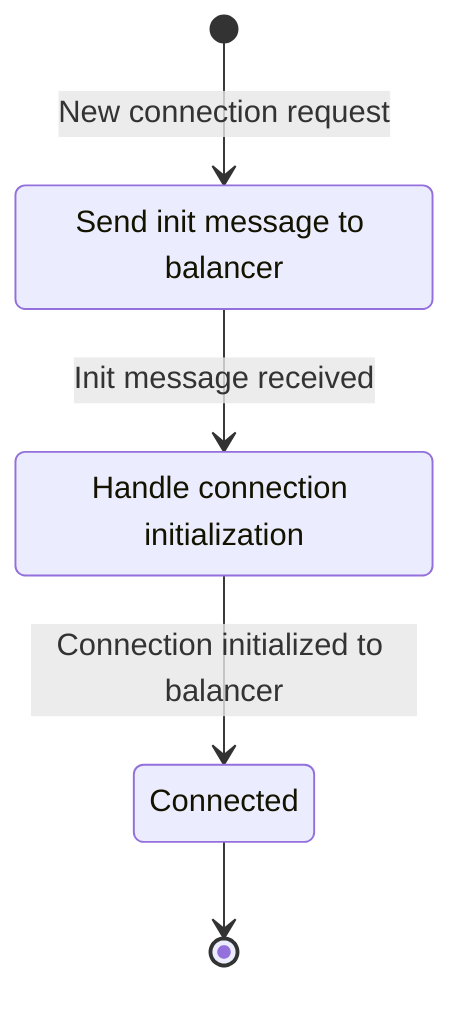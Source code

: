 stateDiagram-v2
    state "Send init message to balancer" as send
    state "Handle connection initialization" as initialized
    state "Connected" as connected

    [*] --> send: New connection request
    send --> initialized: Init message received
    initialized --> connected: Connection initialized to balancer

    connected --> [*]